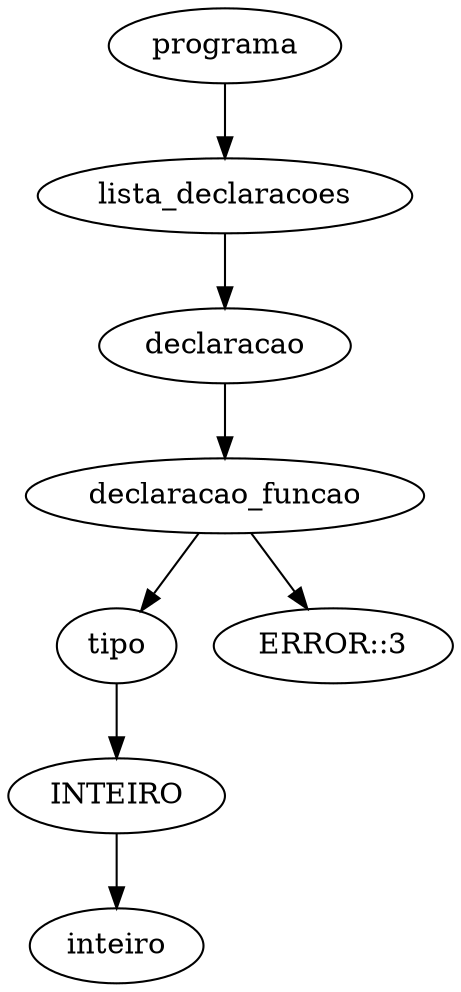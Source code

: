 digraph tree {
    "0x7f9ac75c48b0" [label="programa"];
    "0x7f9ac75f89a0" [label="lista_declaracoes"];
    "0x7f9ac74ee7f0" [label="declaracao"];
    "0x7f9ac75f8250" [label="declaracao_funcao"];
    "0x7f9ac75f89d0" [label="tipo"];
    "0x7f9ac75f8340" [label="INTEIRO"];
    "0x7f9ac738d700" [label="inteiro"];
    "0x7f9ac738d820" [label="ERROR::3"];
    "0x7f9ac75c48b0" -> "0x7f9ac75f89a0";
    "0x7f9ac75f89a0" -> "0x7f9ac74ee7f0";
    "0x7f9ac74ee7f0" -> "0x7f9ac75f8250";
    "0x7f9ac75f8250" -> "0x7f9ac75f89d0";
    "0x7f9ac75f8250" -> "0x7f9ac738d820";
    "0x7f9ac75f89d0" -> "0x7f9ac75f8340";
    "0x7f9ac75f8340" -> "0x7f9ac738d700";
}
